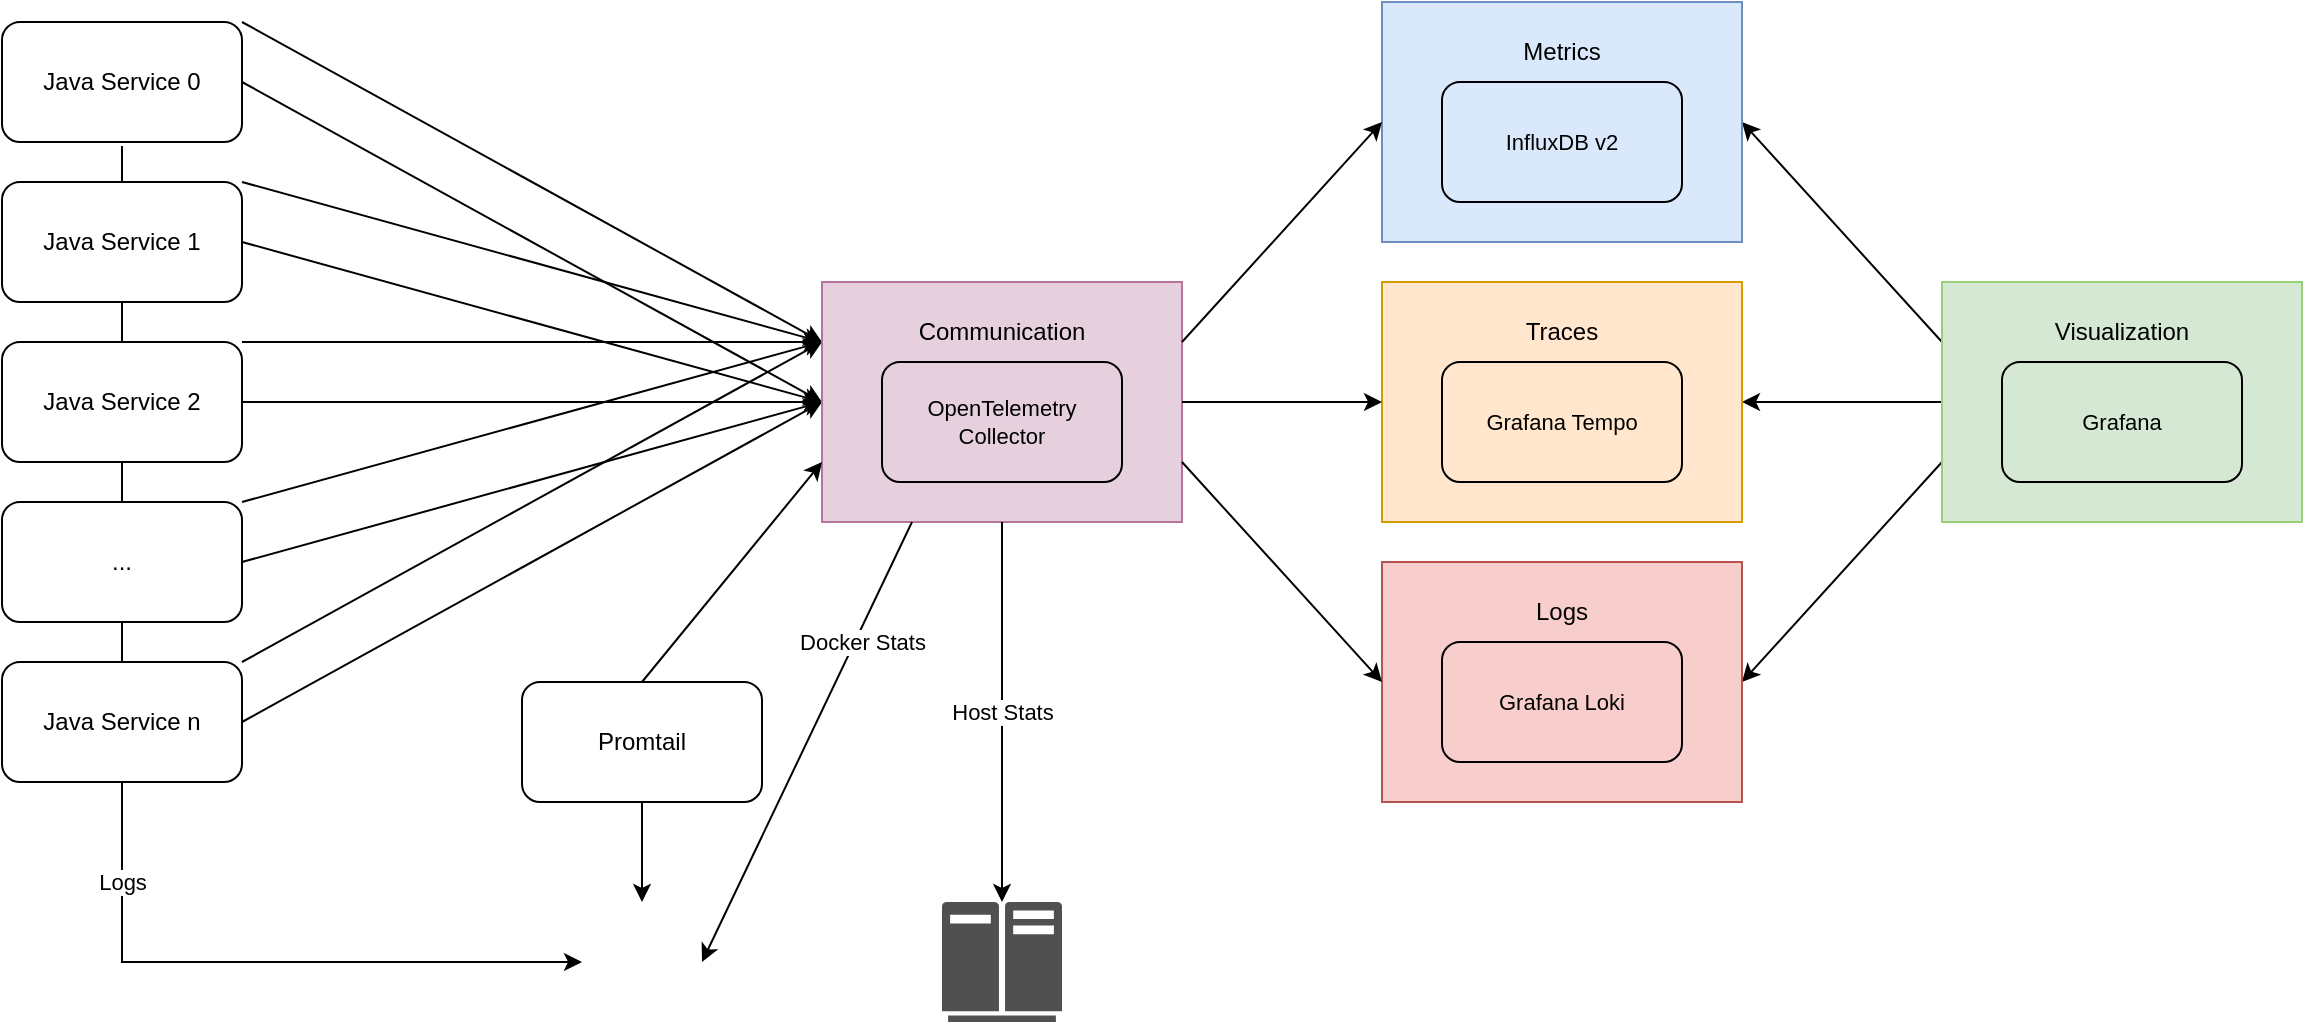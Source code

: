<mxfile version="20.4.0" type="github">
  <diagram name="Page-1" id="jL8QJJ9i0J1CRAjg_JqJ">
    <mxGraphModel dx="1574" dy="1754" grid="1" gridSize="10" guides="1" tooltips="1" connect="1" arrows="1" fold="1" page="1" pageScale="1" pageWidth="850" pageHeight="1100" math="0" shadow="0">
      <root>
        <mxCell id="0" />
        <mxCell id="1" parent="0" />
        <mxCell id="HlB0gFYjYxwYRRCom7n0-4" value="Logs" style="endArrow=classic;html=1;rounded=0;exitX=0.5;exitY=1;exitDx=0;exitDy=0;edgeStyle=orthogonalEdgeStyle;entryX=0;entryY=0.5;entryDx=0;entryDy=0;" edge="1" parent="1" target="HlB0gFYjYxwYRRCom7n0-1">
          <mxGeometry x="0.154" width="50" height="50" relative="1" as="geometry">
            <mxPoint x="70" y="82" as="sourcePoint" />
            <mxPoint x="300" y="492" as="targetPoint" />
            <Array as="points">
              <mxPoint x="70" y="490" />
            </Array>
            <mxPoint as="offset" />
          </mxGeometry>
        </mxCell>
        <mxCell id="fxDSYSPeCNJEnBiwhpot-46" style="edgeStyle=none;rounded=0;orthogonalLoop=1;jettySize=auto;html=1;exitX=0;exitY=0.25;exitDx=0;exitDy=0;entryX=1;entryY=0.5;entryDx=0;entryDy=0;" parent="1" source="fxDSYSPeCNJEnBiwhpot-36" target="fxDSYSPeCNJEnBiwhpot-21" edge="1">
          <mxGeometry relative="1" as="geometry" />
        </mxCell>
        <mxCell id="fxDSYSPeCNJEnBiwhpot-47" style="edgeStyle=none;rounded=0;orthogonalLoop=1;jettySize=auto;html=1;exitX=0;exitY=0.5;exitDx=0;exitDy=0;entryX=1;entryY=0.5;entryDx=0;entryDy=0;" parent="1" source="fxDSYSPeCNJEnBiwhpot-36" target="fxDSYSPeCNJEnBiwhpot-22" edge="1">
          <mxGeometry relative="1" as="geometry" />
        </mxCell>
        <mxCell id="fxDSYSPeCNJEnBiwhpot-48" style="edgeStyle=none;rounded=0;orthogonalLoop=1;jettySize=auto;html=1;exitX=0;exitY=0.75;exitDx=0;exitDy=0;entryX=1;entryY=0.5;entryDx=0;entryDy=0;" parent="1" source="fxDSYSPeCNJEnBiwhpot-36" target="fxDSYSPeCNJEnBiwhpot-23" edge="1">
          <mxGeometry relative="1" as="geometry" />
        </mxCell>
        <mxCell id="fxDSYSPeCNJEnBiwhpot-36" value="" style="rounded=0;whiteSpace=wrap;html=1;fillColor=#D5E8D4;strokeColor=#97D077;" parent="1" vertex="1">
          <mxGeometry x="980" y="150" width="180" height="120" as="geometry" />
        </mxCell>
        <mxCell id="fxDSYSPeCNJEnBiwhpot-1" style="rounded=0;orthogonalLoop=1;jettySize=auto;html=1;exitX=1;exitY=0;exitDx=0;exitDy=0;startArrow=none;startFill=0;endArrow=classic;endFill=1;entryX=0;entryY=0.25;entryDx=0;entryDy=0;" parent="1" source="fxDSYSPeCNJEnBiwhpot-4" target="fxDSYSPeCNJEnBiwhpot-39" edge="1">
          <mxGeometry relative="1" as="geometry">
            <mxPoint x="400" y="220" as="targetPoint" />
          </mxGeometry>
        </mxCell>
        <mxCell id="fxDSYSPeCNJEnBiwhpot-2" style="rounded=0;orthogonalLoop=1;jettySize=auto;html=1;exitX=1;exitY=0.5;exitDx=0;exitDy=0;entryX=0;entryY=0.5;entryDx=0;entryDy=0;" parent="1" source="fxDSYSPeCNJEnBiwhpot-4" target="fxDSYSPeCNJEnBiwhpot-39" edge="1">
          <mxGeometry relative="1" as="geometry">
            <mxPoint x="420" y="410" as="targetPoint" />
          </mxGeometry>
        </mxCell>
        <mxCell id="fxDSYSPeCNJEnBiwhpot-4" value="&lt;div&gt;Java Service 0&lt;br&gt;&lt;/div&gt;" style="rounded=1;whiteSpace=wrap;html=1;" parent="1" vertex="1">
          <mxGeometry x="10" y="20" width="120" height="60" as="geometry" />
        </mxCell>
        <mxCell id="fxDSYSPeCNJEnBiwhpot-5" style="edgeStyle=none;shape=connector;rounded=0;orthogonalLoop=1;jettySize=auto;html=1;exitX=1;exitY=0;exitDx=0;exitDy=0;labelBackgroundColor=default;strokeColor=default;align=center;verticalAlign=middle;fontFamily=Helvetica;fontSize=11;fontColor=default;endArrow=classic;entryX=0;entryY=0.25;entryDx=0;entryDy=0;" parent="1" source="fxDSYSPeCNJEnBiwhpot-8" target="fxDSYSPeCNJEnBiwhpot-39" edge="1">
          <mxGeometry relative="1" as="geometry">
            <mxPoint x="400" y="250" as="targetPoint" />
          </mxGeometry>
        </mxCell>
        <mxCell id="fxDSYSPeCNJEnBiwhpot-6" style="edgeStyle=none;shape=connector;rounded=0;orthogonalLoop=1;jettySize=auto;html=1;exitX=1;exitY=0.5;exitDx=0;exitDy=0;labelBackgroundColor=default;strokeColor=default;align=center;verticalAlign=middle;fontFamily=Helvetica;fontSize=11;fontColor=default;endArrow=classic;entryX=0;entryY=0.5;entryDx=0;entryDy=0;" parent="1" source="fxDSYSPeCNJEnBiwhpot-8" target="fxDSYSPeCNJEnBiwhpot-39" edge="1">
          <mxGeometry relative="1" as="geometry">
            <mxPoint x="420" y="410" as="targetPoint" />
          </mxGeometry>
        </mxCell>
        <mxCell id="fxDSYSPeCNJEnBiwhpot-8" value="Java Service 1" style="rounded=1;whiteSpace=wrap;html=1;" parent="1" vertex="1">
          <mxGeometry x="10" y="100" width="120" height="60" as="geometry" />
        </mxCell>
        <mxCell id="fxDSYSPeCNJEnBiwhpot-9" style="edgeStyle=none;shape=connector;rounded=0;orthogonalLoop=1;jettySize=auto;html=1;exitX=1;exitY=0;exitDx=0;exitDy=0;labelBackgroundColor=default;strokeColor=default;align=center;verticalAlign=middle;fontFamily=Helvetica;fontSize=11;fontColor=default;endArrow=classic;entryX=0;entryY=0.25;entryDx=0;entryDy=0;" parent="1" source="fxDSYSPeCNJEnBiwhpot-12" target="fxDSYSPeCNJEnBiwhpot-39" edge="1">
          <mxGeometry relative="1" as="geometry">
            <mxPoint x="400" y="280" as="targetPoint" />
          </mxGeometry>
        </mxCell>
        <mxCell id="fxDSYSPeCNJEnBiwhpot-10" style="edgeStyle=none;shape=connector;rounded=0;orthogonalLoop=1;jettySize=auto;html=1;exitX=1;exitY=0.5;exitDx=0;exitDy=0;labelBackgroundColor=default;strokeColor=default;align=center;verticalAlign=middle;fontFamily=Helvetica;fontSize=11;fontColor=default;endArrow=classic;entryX=0;entryY=0.5;entryDx=0;entryDy=0;" parent="1" source="fxDSYSPeCNJEnBiwhpot-12" target="fxDSYSPeCNJEnBiwhpot-39" edge="1">
          <mxGeometry relative="1" as="geometry">
            <mxPoint x="420" y="410" as="targetPoint" />
          </mxGeometry>
        </mxCell>
        <mxCell id="fxDSYSPeCNJEnBiwhpot-12" value="&lt;div&gt;Java Service 2&lt;/div&gt;" style="rounded=1;whiteSpace=wrap;html=1;" parent="1" vertex="1">
          <mxGeometry x="10" y="180" width="120" height="60" as="geometry" />
        </mxCell>
        <mxCell id="fxDSYSPeCNJEnBiwhpot-13" style="edgeStyle=none;shape=connector;rounded=0;orthogonalLoop=1;jettySize=auto;html=1;exitX=1;exitY=0;exitDx=0;exitDy=0;entryX=0;entryY=0.25;entryDx=0;entryDy=0;labelBackgroundColor=default;strokeColor=default;align=center;verticalAlign=middle;fontFamily=Helvetica;fontSize=11;fontColor=default;endArrow=classic;" parent="1" source="fxDSYSPeCNJEnBiwhpot-16" target="fxDSYSPeCNJEnBiwhpot-39" edge="1">
          <mxGeometry relative="1" as="geometry" />
        </mxCell>
        <mxCell id="fxDSYSPeCNJEnBiwhpot-14" style="edgeStyle=none;shape=connector;rounded=0;orthogonalLoop=1;jettySize=auto;html=1;exitX=1;exitY=0.5;exitDx=0;exitDy=0;labelBackgroundColor=default;strokeColor=default;align=center;verticalAlign=middle;fontFamily=Helvetica;fontSize=11;fontColor=default;endArrow=classic;entryX=0;entryY=0.5;entryDx=0;entryDy=0;" parent="1" source="fxDSYSPeCNJEnBiwhpot-16" target="fxDSYSPeCNJEnBiwhpot-39" edge="1">
          <mxGeometry relative="1" as="geometry">
            <mxPoint x="420" y="410" as="targetPoint" />
          </mxGeometry>
        </mxCell>
        <mxCell id="fxDSYSPeCNJEnBiwhpot-16" value="..." style="rounded=1;whiteSpace=wrap;html=1;" parent="1" vertex="1">
          <mxGeometry x="10" y="260" width="120" height="60" as="geometry" />
        </mxCell>
        <mxCell id="fxDSYSPeCNJEnBiwhpot-17" style="edgeStyle=none;shape=connector;rounded=0;orthogonalLoop=1;jettySize=auto;html=1;exitX=1;exitY=0;exitDx=0;exitDy=0;labelBackgroundColor=default;strokeColor=default;align=center;verticalAlign=middle;fontFamily=Helvetica;fontSize=11;fontColor=default;endArrow=classic;entryX=0;entryY=0.25;entryDx=0;entryDy=0;" parent="1" source="fxDSYSPeCNJEnBiwhpot-20" target="fxDSYSPeCNJEnBiwhpot-39" edge="1">
          <mxGeometry relative="1" as="geometry">
            <mxPoint x="420" y="370" as="targetPoint" />
          </mxGeometry>
        </mxCell>
        <mxCell id="fxDSYSPeCNJEnBiwhpot-18" style="edgeStyle=none;shape=connector;rounded=0;orthogonalLoop=1;jettySize=auto;html=1;exitX=1;exitY=0.5;exitDx=0;exitDy=0;entryX=0;entryY=0.5;entryDx=0;entryDy=0;labelBackgroundColor=default;strokeColor=default;align=center;verticalAlign=middle;fontFamily=Helvetica;fontSize=11;fontColor=default;endArrow=classic;" parent="1" source="fxDSYSPeCNJEnBiwhpot-20" target="fxDSYSPeCNJEnBiwhpot-39" edge="1">
          <mxGeometry relative="1" as="geometry" />
        </mxCell>
        <mxCell id="fxDSYSPeCNJEnBiwhpot-20" value="&lt;div&gt;Java Service n&lt;br&gt;&lt;/div&gt;" style="rounded=1;whiteSpace=wrap;html=1;" parent="1" vertex="1">
          <mxGeometry x="10" y="340" width="120" height="60" as="geometry" />
        </mxCell>
        <mxCell id="fxDSYSPeCNJEnBiwhpot-21" value="" style="rounded=0;whiteSpace=wrap;html=1;fillColor=#dae8fc;strokeColor=#6c8ebf;" parent="1" vertex="1">
          <mxGeometry x="700" y="10" width="180" height="120" as="geometry" />
        </mxCell>
        <mxCell id="fxDSYSPeCNJEnBiwhpot-22" value="" style="rounded=0;whiteSpace=wrap;html=1;fillColor=#ffe6cc;strokeColor=#d79b00;" parent="1" vertex="1">
          <mxGeometry x="700" y="150" width="180" height="120" as="geometry" />
        </mxCell>
        <mxCell id="fxDSYSPeCNJEnBiwhpot-23" value="" style="rounded=0;whiteSpace=wrap;html=1;fillColor=#f8cecc;strokeColor=#b85450;" parent="1" vertex="1">
          <mxGeometry x="700" y="290" width="180" height="120" as="geometry" />
        </mxCell>
        <mxCell id="fxDSYSPeCNJEnBiwhpot-27" value="InfluxDB v2" style="rounded=1;whiteSpace=wrap;html=1;fontFamily=Helvetica;fontSize=11;fontColor=default;fillColor=none;" parent="1" vertex="1">
          <mxGeometry x="730" y="50" width="120" height="60" as="geometry" />
        </mxCell>
        <mxCell id="fxDSYSPeCNJEnBiwhpot-29" value="Grafana Tempo" style="rounded=1;whiteSpace=wrap;html=1;fontFamily=Helvetica;fontSize=11;fontColor=default;fillColor=none;" parent="1" vertex="1">
          <mxGeometry x="730" y="190" width="120" height="60" as="geometry" />
        </mxCell>
        <mxCell id="fxDSYSPeCNJEnBiwhpot-31" value="Grafana Loki" style="rounded=1;whiteSpace=wrap;html=1;fontFamily=Helvetica;fontSize=11;fontColor=default;fillColor=none;" parent="1" vertex="1">
          <mxGeometry x="730" y="330" width="120" height="60" as="geometry" />
        </mxCell>
        <mxCell id="fxDSYSPeCNJEnBiwhpot-32" value="Grafana" style="rounded=1;whiteSpace=wrap;html=1;fontFamily=Helvetica;fontSize=11;fontColor=default;fillColor=none;" parent="1" vertex="1">
          <mxGeometry x="1010" y="190" width="120" height="60" as="geometry" />
        </mxCell>
        <mxCell id="fxDSYSPeCNJEnBiwhpot-33" value="Logs" style="text;html=1;strokeColor=none;fillColor=none;align=center;verticalAlign=middle;whiteSpace=wrap;rounded=0;" parent="1" vertex="1">
          <mxGeometry x="760" y="300" width="60" height="30" as="geometry" />
        </mxCell>
        <mxCell id="fxDSYSPeCNJEnBiwhpot-34" value="Traces" style="text;html=1;strokeColor=none;fillColor=none;align=center;verticalAlign=middle;whiteSpace=wrap;rounded=0;" parent="1" vertex="1">
          <mxGeometry x="760" y="160" width="60" height="30" as="geometry" />
        </mxCell>
        <mxCell id="fxDSYSPeCNJEnBiwhpot-35" value="Metrics" style="text;html=1;strokeColor=none;fillColor=none;align=center;verticalAlign=middle;whiteSpace=wrap;rounded=0;" parent="1" vertex="1">
          <mxGeometry x="760" y="20" width="60" height="30" as="geometry" />
        </mxCell>
        <mxCell id="fxDSYSPeCNJEnBiwhpot-37" value="Visualization" style="text;html=1;strokeColor=none;fillColor=none;align=center;verticalAlign=middle;whiteSpace=wrap;rounded=0;" parent="1" vertex="1">
          <mxGeometry x="1040" y="160" width="60" height="30" as="geometry" />
        </mxCell>
        <mxCell id="fxDSYSPeCNJEnBiwhpot-42" value="" style="group;fillColor=#E6D0DE;" parent="1" vertex="1" connectable="0">
          <mxGeometry x="420" y="150" width="180" height="120" as="geometry" />
        </mxCell>
        <mxCell id="fxDSYSPeCNJEnBiwhpot-39" value="" style="rounded=0;whiteSpace=wrap;html=1;fillColor=#E6D0DE;strokeColor=#B5739D;" parent="fxDSYSPeCNJEnBiwhpot-42" vertex="1">
          <mxGeometry width="180" height="120" as="geometry" />
        </mxCell>
        <mxCell id="fxDSYSPeCNJEnBiwhpot-40" value="OpenTelemetry&lt;br&gt;Collector" style="rounded=1;whiteSpace=wrap;html=1;fontFamily=Helvetica;fontSize=11;fontColor=default;fillColor=none;" parent="fxDSYSPeCNJEnBiwhpot-42" vertex="1">
          <mxGeometry x="30" y="40" width="120" height="60" as="geometry" />
        </mxCell>
        <mxCell id="fxDSYSPeCNJEnBiwhpot-41" value="Communication" style="text;html=1;strokeColor=none;fillColor=none;align=center;verticalAlign=middle;whiteSpace=wrap;rounded=0;" parent="fxDSYSPeCNJEnBiwhpot-42" vertex="1">
          <mxGeometry x="60" y="10" width="60" height="30" as="geometry" />
        </mxCell>
        <mxCell id="fxDSYSPeCNJEnBiwhpot-43" style="rounded=0;orthogonalLoop=1;jettySize=auto;html=1;exitX=1;exitY=0.25;exitDx=0;exitDy=0;entryX=0;entryY=0.5;entryDx=0;entryDy=0;" parent="1" source="fxDSYSPeCNJEnBiwhpot-39" target="fxDSYSPeCNJEnBiwhpot-21" edge="1">
          <mxGeometry relative="1" as="geometry" />
        </mxCell>
        <mxCell id="fxDSYSPeCNJEnBiwhpot-44" style="rounded=0;orthogonalLoop=1;jettySize=auto;html=1;exitX=1;exitY=0.5;exitDx=0;exitDy=0;entryX=0;entryY=0.5;entryDx=0;entryDy=0;" parent="1" source="fxDSYSPeCNJEnBiwhpot-39" target="fxDSYSPeCNJEnBiwhpot-22" edge="1">
          <mxGeometry relative="1" as="geometry" />
        </mxCell>
        <mxCell id="fxDSYSPeCNJEnBiwhpot-45" style="rounded=0;orthogonalLoop=1;jettySize=auto;html=1;exitX=1;exitY=0.75;exitDx=0;exitDy=0;entryX=0;entryY=0.5;entryDx=0;entryDy=0;" parent="1" source="fxDSYSPeCNJEnBiwhpot-39" target="fxDSYSPeCNJEnBiwhpot-23" edge="1">
          <mxGeometry relative="1" as="geometry" />
        </mxCell>
        <mxCell id="HlB0gFYjYxwYRRCom7n0-1" value="" style="shape=image;html=1;verticalAlign=top;verticalLabelPosition=bottom;labelBackgroundColor=#ffffff;imageAspect=0;aspect=fixed;image=https://cdn1.iconfinder.com/data/icons/social-media-2106/24/social_media_social_media_logo_docker-128.png;strokeColor=#FF66FF;fillColor=#FFCCFF;" vertex="1" parent="1">
          <mxGeometry x="300" y="460" width="60" height="60" as="geometry" />
        </mxCell>
        <mxCell id="HlB0gFYjYxwYRRCom7n0-2" value="" style="sketch=0;pointerEvents=1;shadow=0;dashed=0;html=1;strokeColor=none;fillColor=#505050;labelPosition=center;verticalLabelPosition=bottom;verticalAlign=top;outlineConnect=0;align=center;shape=mxgraph.office.servers.mainframe_host;" vertex="1" parent="1">
          <mxGeometry x="480" y="460" width="60" height="60" as="geometry" />
        </mxCell>
        <mxCell id="HlB0gFYjYxwYRRCom7n0-3" value="Host Stats" style="edgeStyle=none;rounded=0;orthogonalLoop=1;jettySize=auto;html=1;exitX=0.5;exitY=1;exitDx=0;exitDy=0;" edge="1" parent="1" source="fxDSYSPeCNJEnBiwhpot-39" target="HlB0gFYjYxwYRRCom7n0-2">
          <mxGeometry relative="1" as="geometry" />
        </mxCell>
        <mxCell id="HlB0gFYjYxwYRRCom7n0-6" style="rounded=0;orthogonalLoop=1;jettySize=auto;html=1;exitX=0.5;exitY=1;exitDx=0;exitDy=0;entryX=0.5;entryY=0;entryDx=0;entryDy=0;" edge="1" parent="1" source="HlB0gFYjYxwYRRCom7n0-5" target="HlB0gFYjYxwYRRCom7n0-1">
          <mxGeometry relative="1" as="geometry" />
        </mxCell>
        <mxCell id="HlB0gFYjYxwYRRCom7n0-7" style="edgeStyle=none;rounded=0;orthogonalLoop=1;jettySize=auto;html=1;exitX=0.5;exitY=0;exitDx=0;exitDy=0;entryX=0;entryY=0.75;entryDx=0;entryDy=0;" edge="1" parent="1" source="HlB0gFYjYxwYRRCom7n0-5" target="fxDSYSPeCNJEnBiwhpot-39">
          <mxGeometry relative="1" as="geometry" />
        </mxCell>
        <mxCell id="HlB0gFYjYxwYRRCom7n0-5" value="Promtail" style="rounded=1;whiteSpace=wrap;html=1;" vertex="1" parent="1">
          <mxGeometry x="270" y="350" width="120" height="60" as="geometry" />
        </mxCell>
        <mxCell id="HlB0gFYjYxwYRRCom7n0-8" value="Docker Stats" style="edgeStyle=none;rounded=0;orthogonalLoop=1;jettySize=auto;html=1;exitX=0.25;exitY=1;exitDx=0;exitDy=0;entryX=1;entryY=0.5;entryDx=0;entryDy=0;" edge="1" parent="1" source="fxDSYSPeCNJEnBiwhpot-39" target="HlB0gFYjYxwYRRCom7n0-1">
          <mxGeometry x="-0.467" y="3" relative="1" as="geometry">
            <mxPoint as="offset" />
          </mxGeometry>
        </mxCell>
      </root>
    </mxGraphModel>
  </diagram>
</mxfile>
